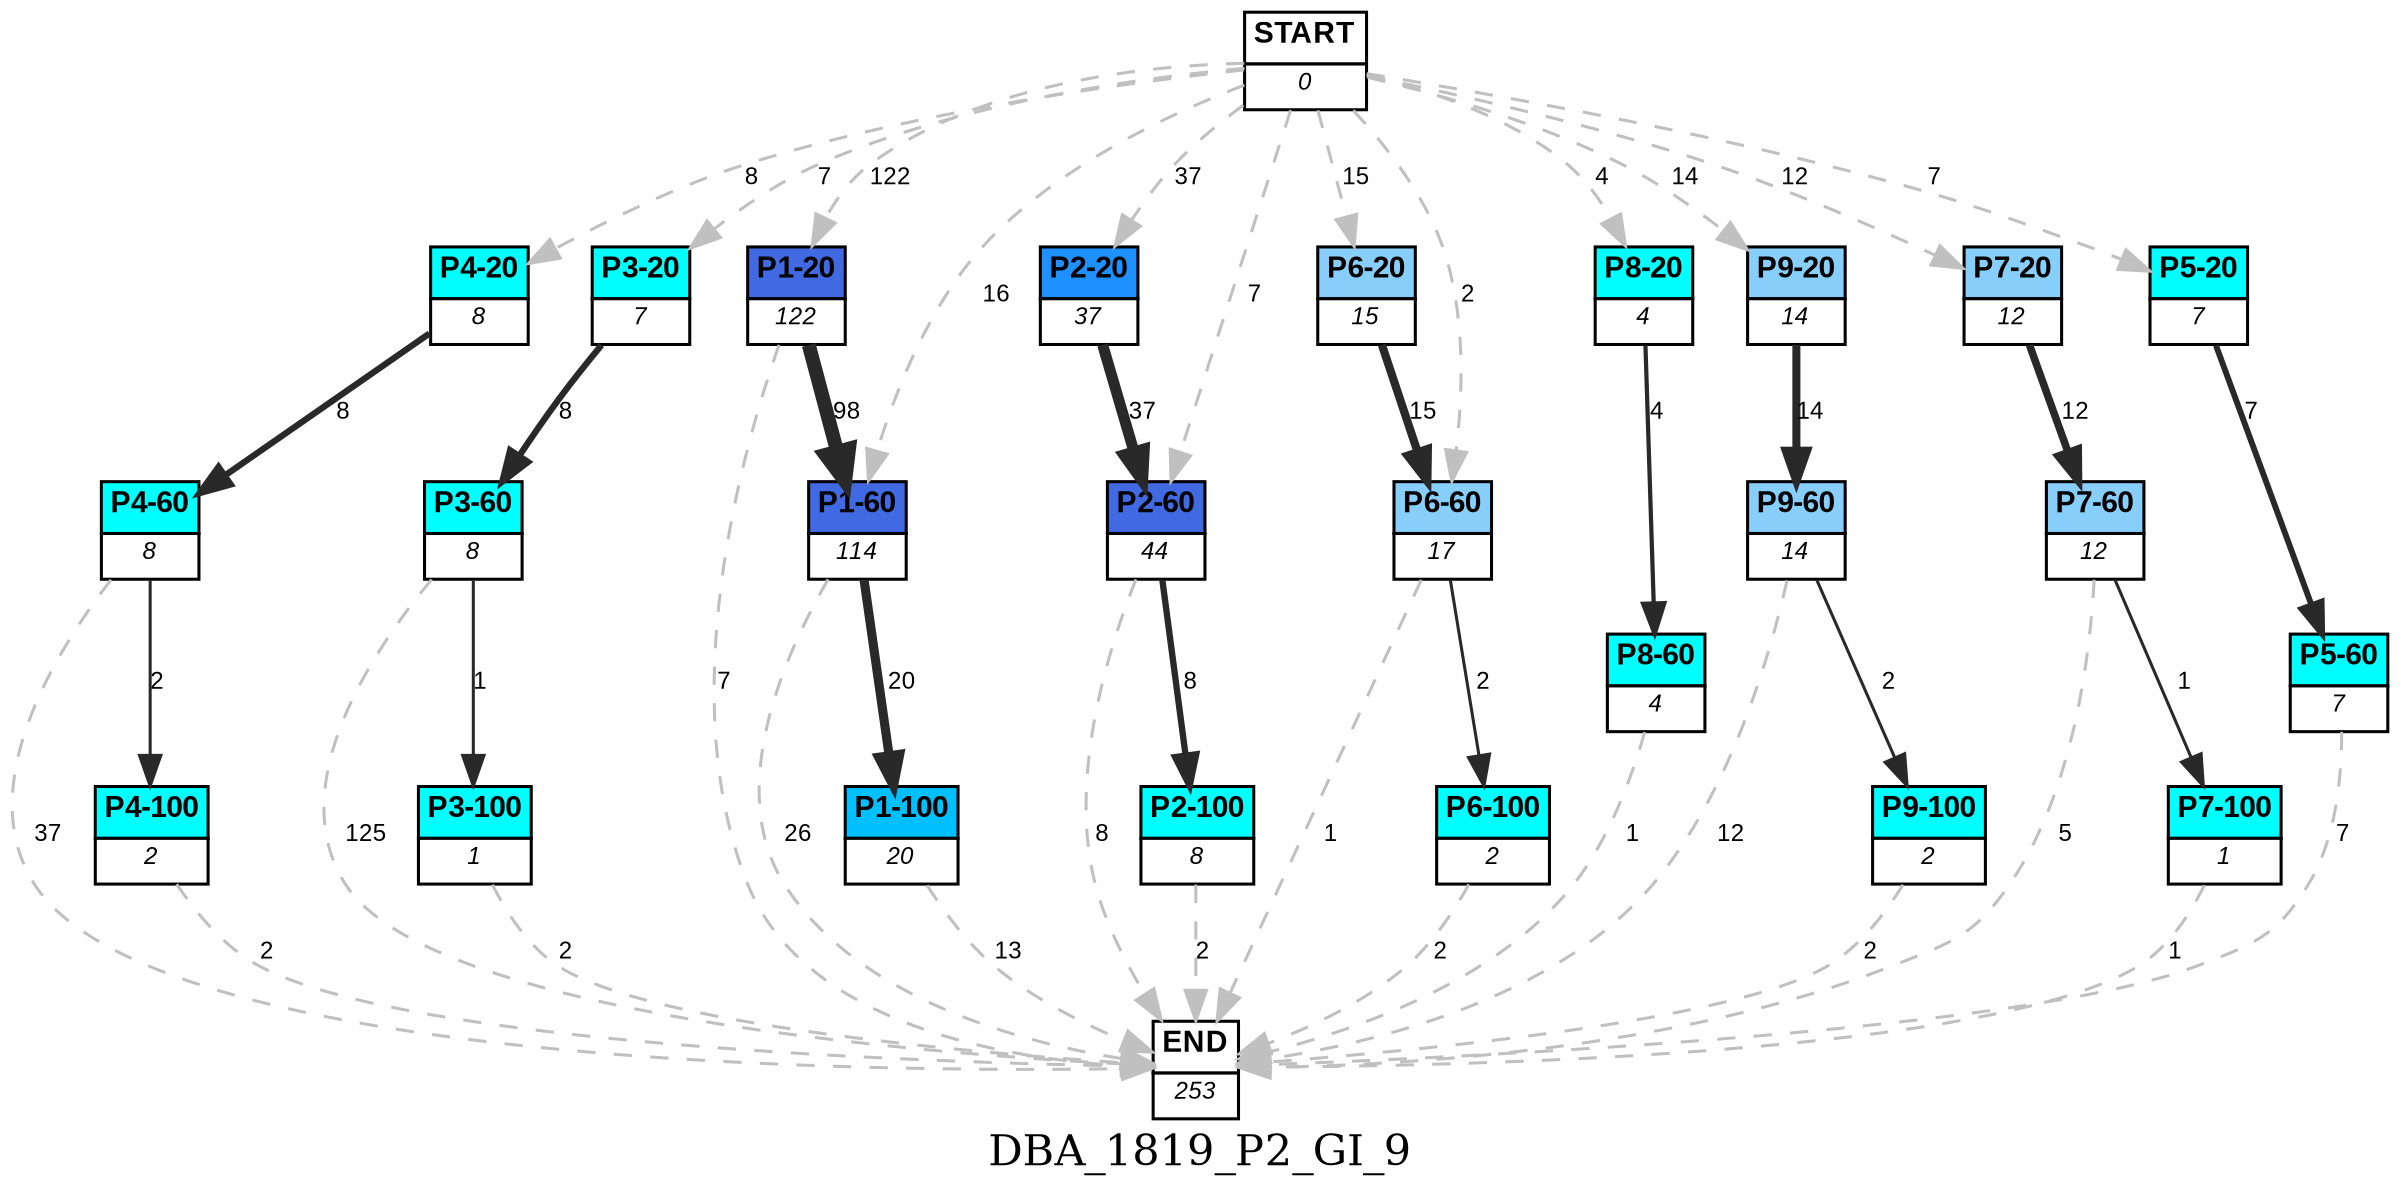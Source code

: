 digraph DBA_1819_P2_GI_9 {
	label=DBA_1819_P2_GI_9;
	dpi = 150
	size="16,11!";
	margin = 0;
"START" [shape=plain, label=<<table border="0" cellborder="1" cellspacing="0"><tr><td bgcolor="white"><FONT face="Arial" POINT-SIZE="10"><b>START</b></FONT></td></tr><tr><td bgcolor="white"><FONT face="Arial" POINT-SIZE="8"><i>0</i></FONT></td></tr></table>>]

"P4-20" [shape=plain, label=<<table border="0" cellborder="1" cellspacing="0"><tr><td bgcolor="aqua"><FONT face="Arial" POINT-SIZE="10"><b>P4-20</b></FONT></td></tr><tr><td bgcolor="white"><FONT face="Arial" POINT-SIZE="8"><i>8</i></FONT></td></tr></table>>]

"P4-60" [shape=plain, label=<<table border="0" cellborder="1" cellspacing="0"><tr><td bgcolor="aqua"><FONT face="Arial" POINT-SIZE="10"><b>P4-60</b></FONT></td></tr><tr><td bgcolor="white"><FONT face="Arial" POINT-SIZE="8"><i>8</i></FONT></td></tr></table>>]

"P3-20" [shape=plain, label=<<table border="0" cellborder="1" cellspacing="0"><tr><td bgcolor="aqua"><FONT face="Arial" POINT-SIZE="10"><b>P3-20</b></FONT></td></tr><tr><td bgcolor="white"><FONT face="Arial" POINT-SIZE="8"><i>7</i></FONT></td></tr></table>>]

"P3-60" [shape=plain, label=<<table border="0" cellborder="1" cellspacing="0"><tr><td bgcolor="aqua"><FONT face="Arial" POINT-SIZE="10"><b>P3-60</b></FONT></td></tr><tr><td bgcolor="white"><FONT face="Arial" POINT-SIZE="8"><i>8</i></FONT></td></tr></table>>]

"P3-100" [shape=plain, label=<<table border="0" cellborder="1" cellspacing="0"><tr><td bgcolor="aqua"><FONT face="Arial" POINT-SIZE="10"><b>P3-100</b></FONT></td></tr><tr><td bgcolor="white"><FONT face="Arial" POINT-SIZE="8"><i>1</i></FONT></td></tr></table>>]

"P1-20" [shape=plain, label=<<table border="0" cellborder="1" cellspacing="0"><tr><td bgcolor="royalblue"><FONT face="Arial" POINT-SIZE="10"><b>P1-20</b></FONT></td></tr><tr><td bgcolor="white"><FONT face="Arial" POINT-SIZE="8"><i>122</i></FONT></td></tr></table>>]

"P1-60" [shape=plain, label=<<table border="0" cellborder="1" cellspacing="0"><tr><td bgcolor="royalblue"><FONT face="Arial" POINT-SIZE="10"><b>P1-60</b></FONT></td></tr><tr><td bgcolor="white"><FONT face="Arial" POINT-SIZE="8"><i>114</i></FONT></td></tr></table>>]

"P1-100" [shape=plain, label=<<table border="0" cellborder="1" cellspacing="0"><tr><td bgcolor="deepskyblue"><FONT face="Arial" POINT-SIZE="10"><b>P1-100</b></FONT></td></tr><tr><td bgcolor="white"><FONT face="Arial" POINT-SIZE="8"><i>20</i></FONT></td></tr></table>>]

"P2-20" [shape=plain, label=<<table border="0" cellborder="1" cellspacing="0"><tr><td bgcolor="dodgerblue"><FONT face="Arial" POINT-SIZE="10"><b>P2-20</b></FONT></td></tr><tr><td bgcolor="white"><FONT face="Arial" POINT-SIZE="8"><i>37</i></FONT></td></tr></table>>]

"P2-60" [shape=plain, label=<<table border="0" cellborder="1" cellspacing="0"><tr><td bgcolor="royalblue"><FONT face="Arial" POINT-SIZE="10"><b>P2-60</b></FONT></td></tr><tr><td bgcolor="white"><FONT face="Arial" POINT-SIZE="8"><i>44</i></FONT></td></tr></table>>]

"P2-100" [shape=plain, label=<<table border="0" cellborder="1" cellspacing="0"><tr><td bgcolor="aqua"><FONT face="Arial" POINT-SIZE="10"><b>P2-100</b></FONT></td></tr><tr><td bgcolor="white"><FONT face="Arial" POINT-SIZE="8"><i>8</i></FONT></td></tr></table>>]

"P6-20" [shape=plain, label=<<table border="0" cellborder="1" cellspacing="0"><tr><td bgcolor="lightskyblue"><FONT face="Arial" POINT-SIZE="10"><b>P6-20</b></FONT></td></tr><tr><td bgcolor="white"><FONT face="Arial" POINT-SIZE="8"><i>15</i></FONT></td></tr></table>>]

"P6-60" [shape=plain, label=<<table border="0" cellborder="1" cellspacing="0"><tr><td bgcolor="lightskyblue"><FONT face="Arial" POINT-SIZE="10"><b>P6-60</b></FONT></td></tr><tr><td bgcolor="white"><FONT face="Arial" POINT-SIZE="8"><i>17</i></FONT></td></tr></table>>]

"P6-100" [shape=plain, label=<<table border="0" cellborder="1" cellspacing="0"><tr><td bgcolor="aqua"><FONT face="Arial" POINT-SIZE="10"><b>P6-100</b></FONT></td></tr><tr><td bgcolor="white"><FONT face="Arial" POINT-SIZE="8"><i>2</i></FONT></td></tr></table>>]

"P8-20" [shape=plain, label=<<table border="0" cellborder="1" cellspacing="0"><tr><td bgcolor="aqua"><FONT face="Arial" POINT-SIZE="10"><b>P8-20</b></FONT></td></tr><tr><td bgcolor="white"><FONT face="Arial" POINT-SIZE="8"><i>4</i></FONT></td></tr></table>>]

"P8-60" [shape=plain, label=<<table border="0" cellborder="1" cellspacing="0"><tr><td bgcolor="aqua"><FONT face="Arial" POINT-SIZE="10"><b>P8-60</b></FONT></td></tr><tr><td bgcolor="white"><FONT face="Arial" POINT-SIZE="8"><i>4</i></FONT></td></tr></table>>]

"P9-20" [shape=plain, label=<<table border="0" cellborder="1" cellspacing="0"><tr><td bgcolor="lightskyblue"><FONT face="Arial" POINT-SIZE="10"><b>P9-20</b></FONT></td></tr><tr><td bgcolor="white"><FONT face="Arial" POINT-SIZE="8"><i>14</i></FONT></td></tr></table>>]

"P9-60" [shape=plain, label=<<table border="0" cellborder="1" cellspacing="0"><tr><td bgcolor="lightskyblue"><FONT face="Arial" POINT-SIZE="10"><b>P9-60</b></FONT></td></tr><tr><td bgcolor="white"><FONT face="Arial" POINT-SIZE="8"><i>14</i></FONT></td></tr></table>>]

"P7-20" [shape=plain, label=<<table border="0" cellborder="1" cellspacing="0"><tr><td bgcolor="lightskyblue"><FONT face="Arial" POINT-SIZE="10"><b>P7-20</b></FONT></td></tr><tr><td bgcolor="white"><FONT face="Arial" POINT-SIZE="8"><i>12</i></FONT></td></tr></table>>]

"P7-60" [shape=plain, label=<<table border="0" cellborder="1" cellspacing="0"><tr><td bgcolor="lightskyblue"><FONT face="Arial" POINT-SIZE="10"><b>P7-60</b></FONT></td></tr><tr><td bgcolor="white"><FONT face="Arial" POINT-SIZE="8"><i>12</i></FONT></td></tr></table>>]

"P7-100" [shape=plain, label=<<table border="0" cellborder="1" cellspacing="0"><tr><td bgcolor="aqua"><FONT face="Arial" POINT-SIZE="10"><b>P7-100</b></FONT></td></tr><tr><td bgcolor="white"><FONT face="Arial" POINT-SIZE="8"><i>1</i></FONT></td></tr></table>>]

"P9-100" [shape=plain, label=<<table border="0" cellborder="1" cellspacing="0"><tr><td bgcolor="aqua"><FONT face="Arial" POINT-SIZE="10"><b>P9-100</b></FONT></td></tr><tr><td bgcolor="white"><FONT face="Arial" POINT-SIZE="8"><i>2</i></FONT></td></tr></table>>]

"P5-20" [shape=plain, label=<<table border="0" cellborder="1" cellspacing="0"><tr><td bgcolor="aqua"><FONT face="Arial" POINT-SIZE="10"><b>P5-20</b></FONT></td></tr><tr><td bgcolor="white"><FONT face="Arial" POINT-SIZE="8"><i>7</i></FONT></td></tr></table>>]

"P5-60" [shape=plain, label=<<table border="0" cellborder="1" cellspacing="0"><tr><td bgcolor="aqua"><FONT face="Arial" POINT-SIZE="10"><b>P5-60</b></FONT></td></tr><tr><td bgcolor="white"><FONT face="Arial" POINT-SIZE="8"><i>7</i></FONT></td></tr></table>>]

"P4-100" [shape=plain, label=<<table border="0" cellborder="1" cellspacing="0"><tr><td bgcolor="aqua"><FONT face="Arial" POINT-SIZE="10"><b>P4-100</b></FONT></td></tr><tr><td bgcolor="white"><FONT face="Arial" POINT-SIZE="8"><i>2</i></FONT></td></tr></table>>]

"END" [shape=plain, label=<<table border="0" cellborder="1" cellspacing="0"><tr><td bgcolor="white"><FONT face="Arial" POINT-SIZE="10"><b>END</b></FONT></td></tr><tr><td bgcolor="white"><FONT face="Arial" POINT-SIZE="8"><i>253</i></FONT></td></tr></table>>]

"START" -> "P4-20" [ style = dashed color=grey label ="8" labelfloat=false fontname="Arial" fontsize=8]

"START" -> "P3-20" [ style = dashed color=grey label ="7" labelfloat=false fontname="Arial" fontsize=8]

"START" -> "P1-20" [ style = dashed color=grey label ="122" labelfloat=false fontname="Arial" fontsize=8]

"START" -> "P1-60" [ style = dashed color=grey label ="16" labelfloat=false fontname="Arial" fontsize=8]

"START" -> "P2-20" [ style = dashed color=grey label ="37" labelfloat=false fontname="Arial" fontsize=8]

"START" -> "P2-60" [ style = dashed color=grey label ="7" labelfloat=false fontname="Arial" fontsize=8]

"START" -> "P6-20" [ style = dashed color=grey label ="15" labelfloat=false fontname="Arial" fontsize=8]

"START" -> "P6-60" [ style = dashed color=grey label ="2" labelfloat=false fontname="Arial" fontsize=8]

"START" -> "P8-20" [ style = dashed color=grey label ="4" labelfloat=false fontname="Arial" fontsize=8]

"START" -> "P9-20" [ style = dashed color=grey label ="14" labelfloat=false fontname="Arial" fontsize=8]

"START" -> "P7-20" [ style = dashed color=grey label ="12" labelfloat=false fontname="Arial" fontsize=8]

"START" -> "P5-20" [ style = dashed color=grey label ="7" labelfloat=false fontname="Arial" fontsize=8]

"P4-20" -> "P4-60" [ color=grey16 penwidth = "2.07944154167984"label ="8" labelfloat=false fontname="Arial" fontsize=8]

"P4-60" -> "P4-100" [ color=grey16 penwidth = "1"label ="2" labelfloat=false fontname="Arial" fontsize=8]

"P4-60" -> "END" [ style = dashed color=grey label ="37" labelfloat=false fontname="Arial" fontsize=8]

"P3-20" -> "P3-60" [ color=grey16 penwidth = "2.07944154167984"label ="8" labelfloat=false fontname="Arial" fontsize=8]

"P3-60" -> "P3-100" [ color=grey16 penwidth = "1"label ="1" labelfloat=false fontname="Arial" fontsize=8]

"P3-60" -> "END" [ style = dashed color=grey label ="125" labelfloat=false fontname="Arial" fontsize=8]

"P3-100" -> "END" [ style = dashed color=grey label ="2" labelfloat=false fontname="Arial" fontsize=8]

"P1-20" -> "P1-60" [ color=grey16 penwidth = "4.58496747867057"label ="98" labelfloat=false fontname="Arial" fontsize=8]

"P1-20" -> "END" [ style = dashed color=grey label ="7" labelfloat=false fontname="Arial" fontsize=8]

"P1-60" -> "P1-100" [ color=grey16 penwidth = "2.99573227355399"label ="20" labelfloat=false fontname="Arial" fontsize=8]

"P1-60" -> "END" [ style = dashed color=grey label ="26" labelfloat=false fontname="Arial" fontsize=8]

"P1-100" -> "END" [ style = dashed color=grey label ="13" labelfloat=false fontname="Arial" fontsize=8]

"P2-20" -> "P2-60" [ color=grey16 penwidth = "3.61091791264422"label ="37" labelfloat=false fontname="Arial" fontsize=8]

"P2-60" -> "P2-100" [ color=grey16 penwidth = "2.07944154167984"label ="8" labelfloat=false fontname="Arial" fontsize=8]

"P2-60" -> "END" [ style = dashed color=grey label ="8" labelfloat=false fontname="Arial" fontsize=8]

"P2-100" -> "END" [ style = dashed color=grey label ="2" labelfloat=false fontname="Arial" fontsize=8]

"P6-20" -> "P6-60" [ color=grey16 penwidth = "2.70805020110221"label ="15" labelfloat=false fontname="Arial" fontsize=8]

"P6-60" -> "P6-100" [ color=grey16 penwidth = "1"label ="2" labelfloat=false fontname="Arial" fontsize=8]

"P6-60" -> "END" [ style = dashed color=grey label ="1" labelfloat=false fontname="Arial" fontsize=8]

"P6-100" -> "END" [ style = dashed color=grey label ="2" labelfloat=false fontname="Arial" fontsize=8]

"P8-20" -> "P8-60" [ color=grey16 penwidth = "1.38629436111989"label ="4" labelfloat=false fontname="Arial" fontsize=8]

"P8-60" -> "END" [ style = dashed color=grey label ="1" labelfloat=false fontname="Arial" fontsize=8]

"P9-20" -> "P9-60" [ color=grey16 penwidth = "2.63905732961526"label ="14" labelfloat=false fontname="Arial" fontsize=8]

"P9-60" -> "P9-100" [ color=grey16 penwidth = "1"label ="2" labelfloat=false fontname="Arial" fontsize=8]

"P9-60" -> "END" [ style = dashed color=grey label ="12" labelfloat=false fontname="Arial" fontsize=8]

"P7-20" -> "P7-60" [ color=grey16 penwidth = "2.484906649788"label ="12" labelfloat=false fontname="Arial" fontsize=8]

"P7-60" -> "P7-100" [ color=grey16 penwidth = "1"label ="1" labelfloat=false fontname="Arial" fontsize=8]

"P7-60" -> "END" [ style = dashed color=grey label ="5" labelfloat=false fontname="Arial" fontsize=8]

"P7-100" -> "END" [ style = dashed color=grey label ="1" labelfloat=false fontname="Arial" fontsize=8]

"P9-100" -> "END" [ style = dashed color=grey label ="2" labelfloat=false fontname="Arial" fontsize=8]

"P5-20" -> "P5-60" [ color=grey16 penwidth = "1.94591014905531"label ="7" labelfloat=false fontname="Arial" fontsize=8]

"P5-60" -> "END" [ style = dashed color=grey label ="7" labelfloat=false fontname="Arial" fontsize=8]

"P4-100" -> "END" [ style = dashed color=grey label ="2" labelfloat=false fontname="Arial" fontsize=8]

}

